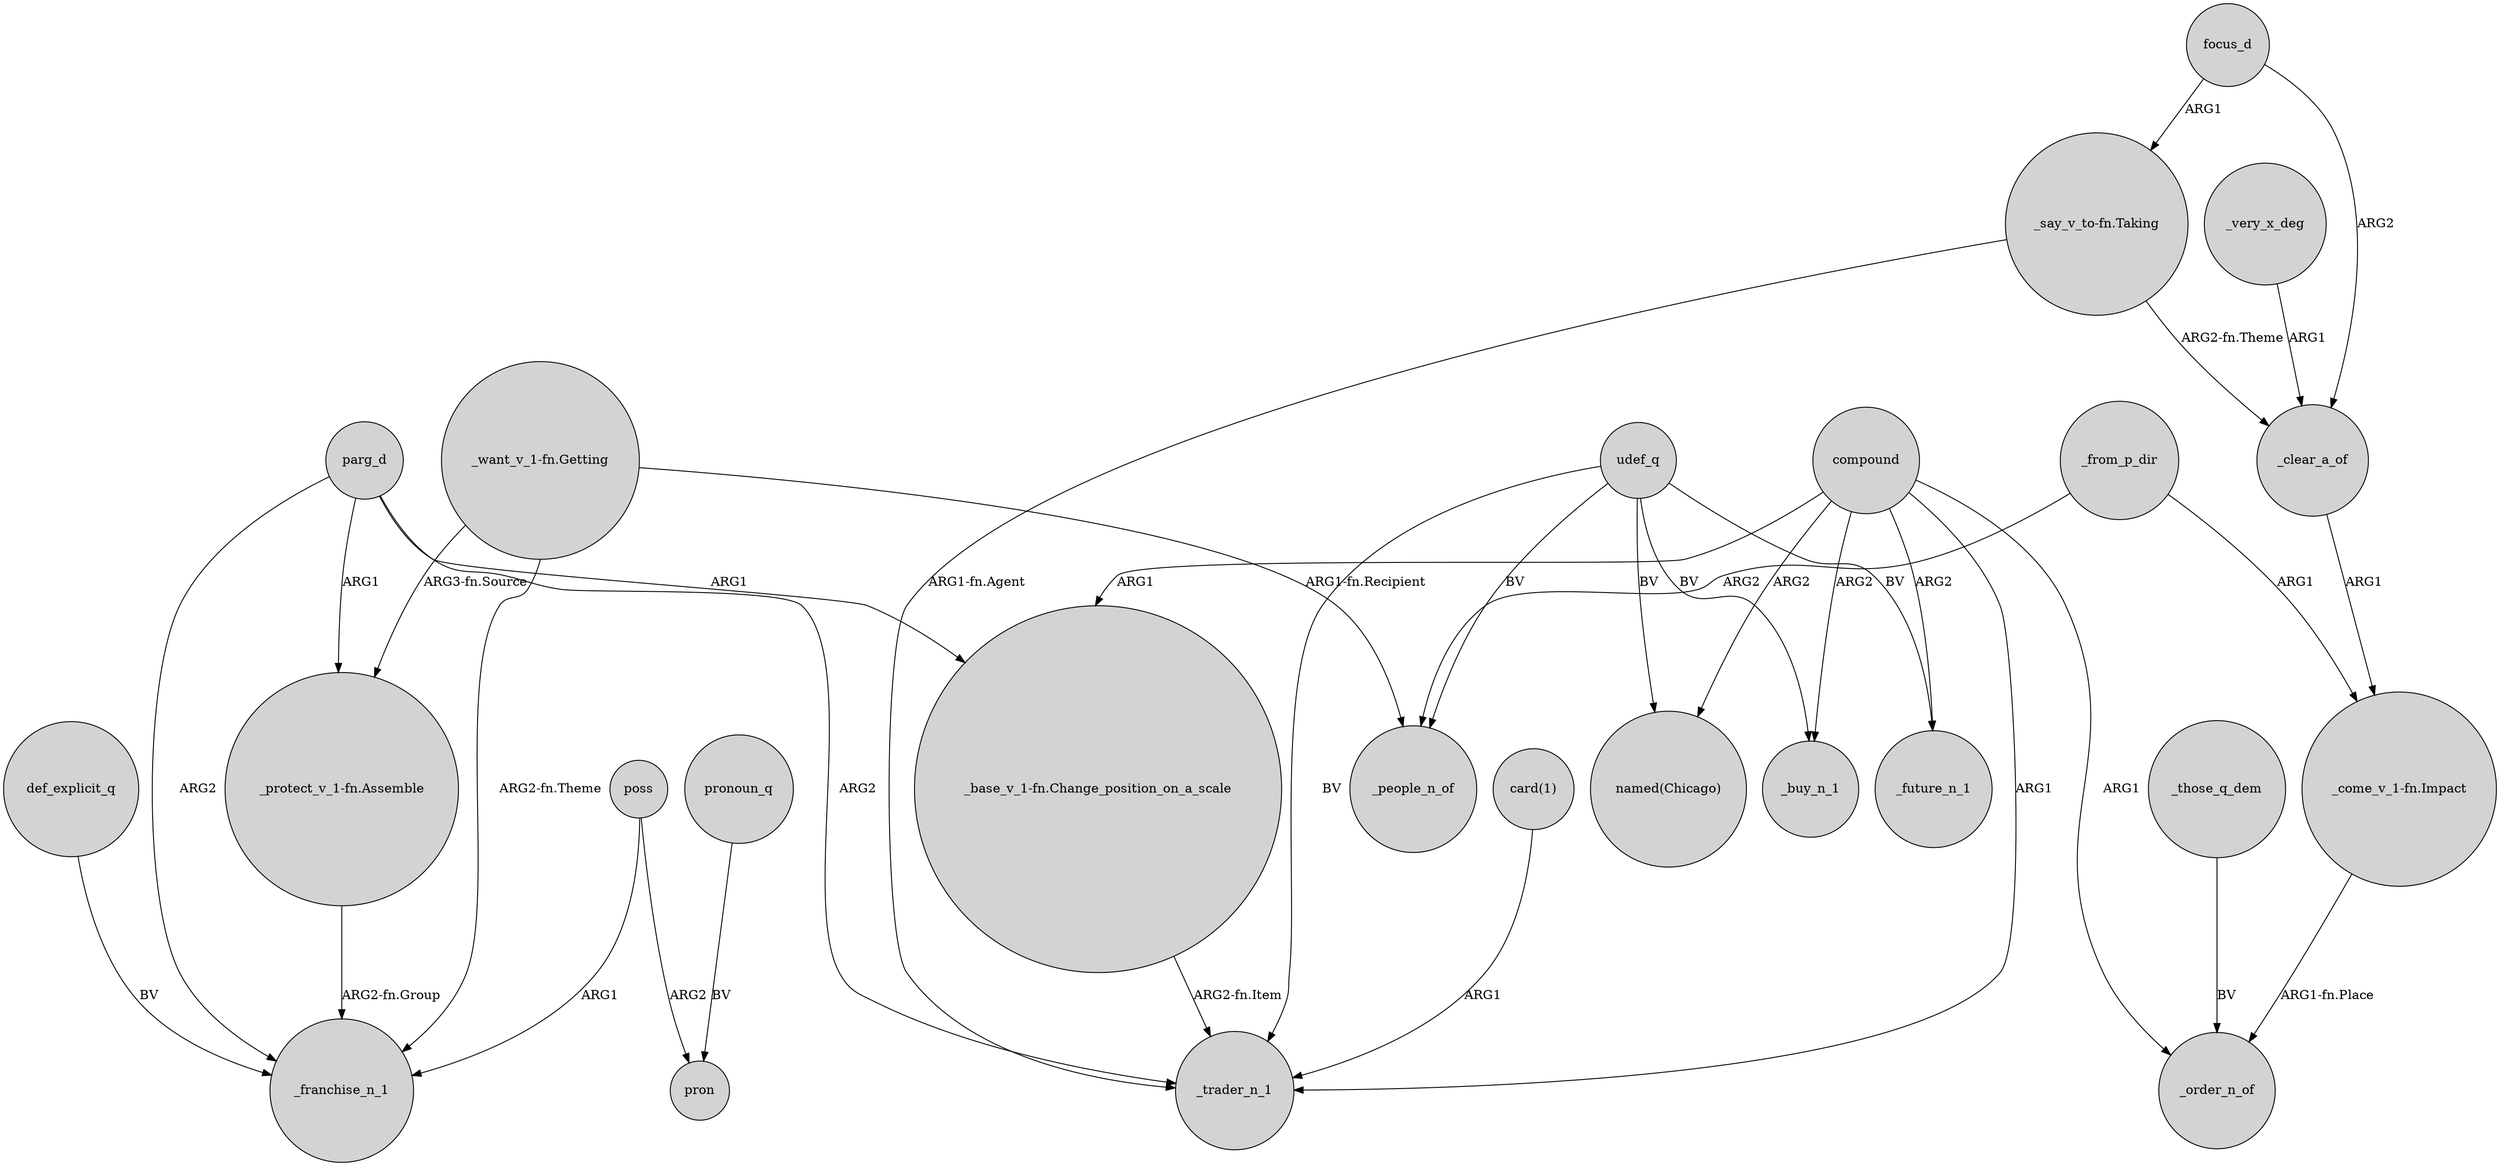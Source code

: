 digraph {
	node [shape=circle style=filled]
	udef_q -> _people_n_of [label=BV]
	"_want_v_1-fn.Getting" -> _franchise_n_1 [label="ARG2-fn.Theme"]
	poss -> _franchise_n_1 [label=ARG1]
	"card(1)" -> _trader_n_1 [label=ARG1]
	compound -> _order_n_of [label=ARG1]
	"_want_v_1-fn.Getting" -> _people_n_of [label="ARG1-fn.Recipient"]
	focus_d -> "_say_v_to-fn.Taking" [label=ARG1]
	parg_d -> "_base_v_1-fn.Change_position_on_a_scale" [label=ARG1]
	compound -> _trader_n_1 [label=ARG1]
	compound -> _buy_n_1 [label=ARG2]
	compound -> _future_n_1 [label=ARG2]
	_from_p_dir -> "_come_v_1-fn.Impact" [label=ARG1]
	"_say_v_to-fn.Taking" -> _clear_a_of [label="ARG2-fn.Theme"]
	_from_p_dir -> _people_n_of [label=ARG2]
	"_protect_v_1-fn.Assemble" -> _franchise_n_1 [label="ARG2-fn.Group"]
	udef_q -> _buy_n_1 [label=BV]
	"_base_v_1-fn.Change_position_on_a_scale" -> _trader_n_1 [label="ARG2-fn.Item"]
	focus_d -> _clear_a_of [label=ARG2]
	udef_q -> _future_n_1 [label=BV]
	def_explicit_q -> _franchise_n_1 [label=BV]
	"_come_v_1-fn.Impact" -> _order_n_of [label="ARG1-fn.Place"]
	parg_d -> _franchise_n_1 [label=ARG2]
	pronoun_q -> pron [label=BV]
	udef_q -> "named(Chicago)" [label=BV]
	_those_q_dem -> _order_n_of [label=BV]
	udef_q -> _trader_n_1 [label=BV]
	poss -> pron [label=ARG2]
	_very_x_deg -> _clear_a_of [label=ARG1]
	"_want_v_1-fn.Getting" -> "_protect_v_1-fn.Assemble" [label="ARG3-fn.Source"]
	compound -> "named(Chicago)" [label=ARG2]
	parg_d -> "_protect_v_1-fn.Assemble" [label=ARG1]
	compound -> "_base_v_1-fn.Change_position_on_a_scale" [label=ARG1]
	_clear_a_of -> "_come_v_1-fn.Impact" [label=ARG1]
	parg_d -> _trader_n_1 [label=ARG2]
	"_say_v_to-fn.Taking" -> _trader_n_1 [label="ARG1-fn.Agent"]
}
